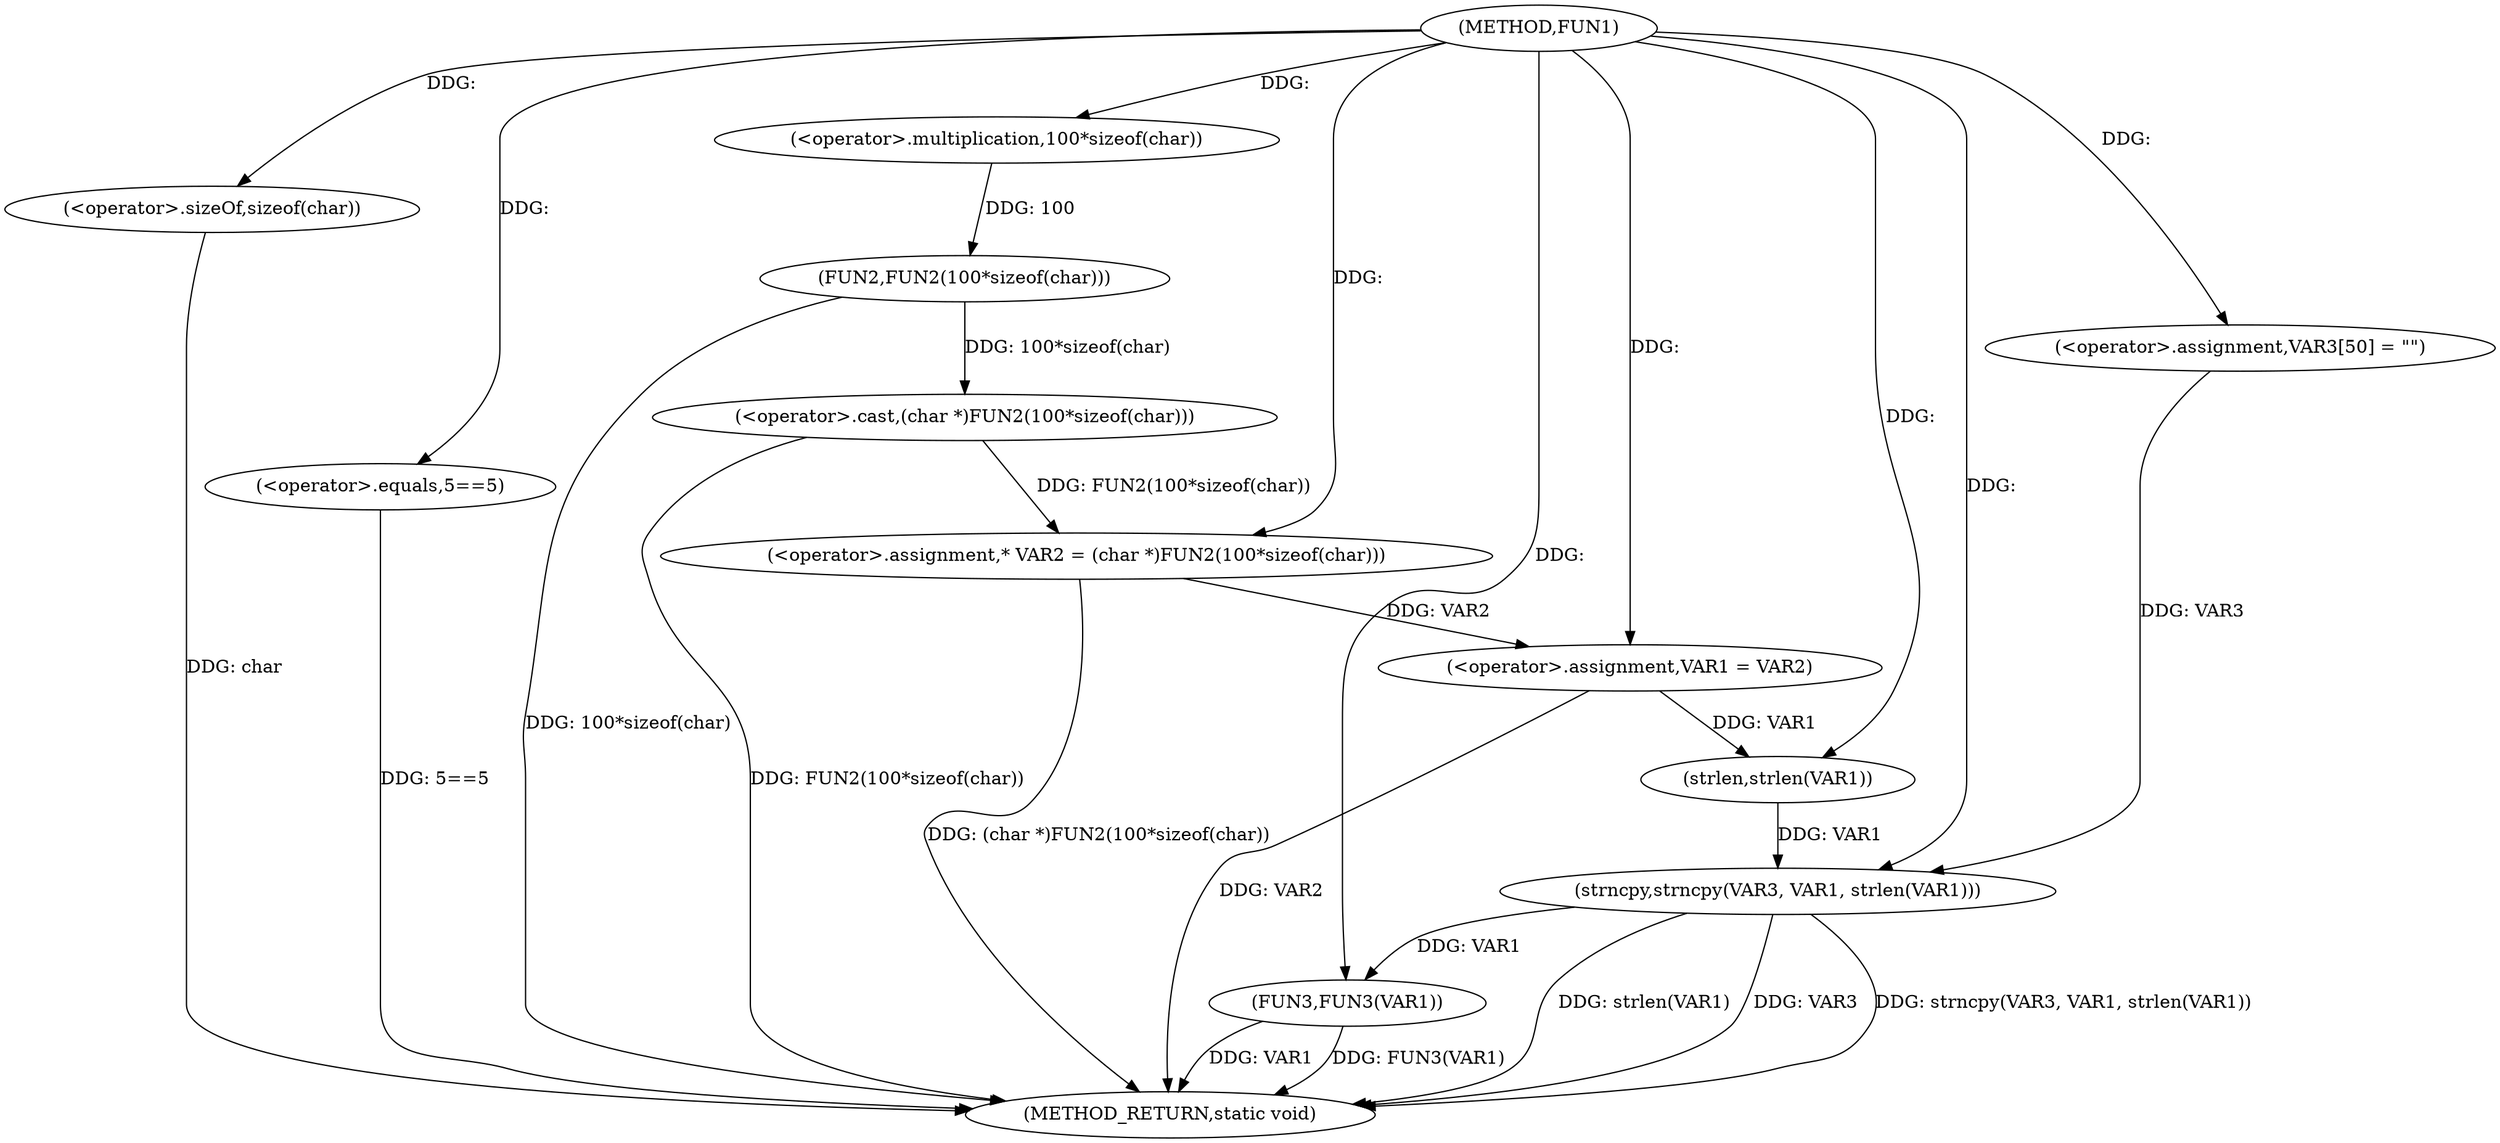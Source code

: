 digraph FUN1 {  
"1000100" [label = "(METHOD,FUN1)" ]
"1000133" [label = "(METHOD_RETURN,static void)" ]
"1000104" [label = "(<operator>.assignment,* VAR2 = (char *)FUN2(100*sizeof(char)))" ]
"1000106" [label = "(<operator>.cast,(char *)FUN2(100*sizeof(char)))" ]
"1000108" [label = "(FUN2,FUN2(100*sizeof(char)))" ]
"1000109" [label = "(<operator>.multiplication,100*sizeof(char))" ]
"1000111" [label = "(<operator>.sizeOf,sizeof(char))" ]
"1000113" [label = "(<operator>.assignment,VAR1 = VAR2)" ]
"1000117" [label = "(<operator>.equals,5==5)" ]
"1000123" [label = "(<operator>.assignment,VAR3[50] = \"\")" ]
"1000126" [label = "(strncpy,strncpy(VAR3, VAR1, strlen(VAR1)))" ]
"1000129" [label = "(strlen,strlen(VAR1))" ]
"1000131" [label = "(FUN3,FUN3(VAR1))" ]
  "1000117" -> "1000133"  [ label = "DDG: 5==5"] 
  "1000126" -> "1000133"  [ label = "DDG: strncpy(VAR3, VAR1, strlen(VAR1))"] 
  "1000106" -> "1000133"  [ label = "DDG: FUN2(100*sizeof(char))"] 
  "1000126" -> "1000133"  [ label = "DDG: strlen(VAR1)"] 
  "1000113" -> "1000133"  [ label = "DDG: VAR2"] 
  "1000126" -> "1000133"  [ label = "DDG: VAR3"] 
  "1000111" -> "1000133"  [ label = "DDG: char"] 
  "1000131" -> "1000133"  [ label = "DDG: FUN3(VAR1)"] 
  "1000131" -> "1000133"  [ label = "DDG: VAR1"] 
  "1000104" -> "1000133"  [ label = "DDG: (char *)FUN2(100*sizeof(char))"] 
  "1000108" -> "1000133"  [ label = "DDG: 100*sizeof(char)"] 
  "1000106" -> "1000104"  [ label = "DDG: FUN2(100*sizeof(char))"] 
  "1000100" -> "1000104"  [ label = "DDG: "] 
  "1000108" -> "1000106"  [ label = "DDG: 100*sizeof(char)"] 
  "1000109" -> "1000108"  [ label = "DDG: 100"] 
  "1000100" -> "1000109"  [ label = "DDG: "] 
  "1000100" -> "1000111"  [ label = "DDG: "] 
  "1000104" -> "1000113"  [ label = "DDG: VAR2"] 
  "1000100" -> "1000113"  [ label = "DDG: "] 
  "1000100" -> "1000117"  [ label = "DDG: "] 
  "1000100" -> "1000123"  [ label = "DDG: "] 
  "1000123" -> "1000126"  [ label = "DDG: VAR3"] 
  "1000100" -> "1000126"  [ label = "DDG: "] 
  "1000129" -> "1000126"  [ label = "DDG: VAR1"] 
  "1000113" -> "1000129"  [ label = "DDG: VAR1"] 
  "1000100" -> "1000129"  [ label = "DDG: "] 
  "1000126" -> "1000131"  [ label = "DDG: VAR1"] 
  "1000100" -> "1000131"  [ label = "DDG: "] 
}
